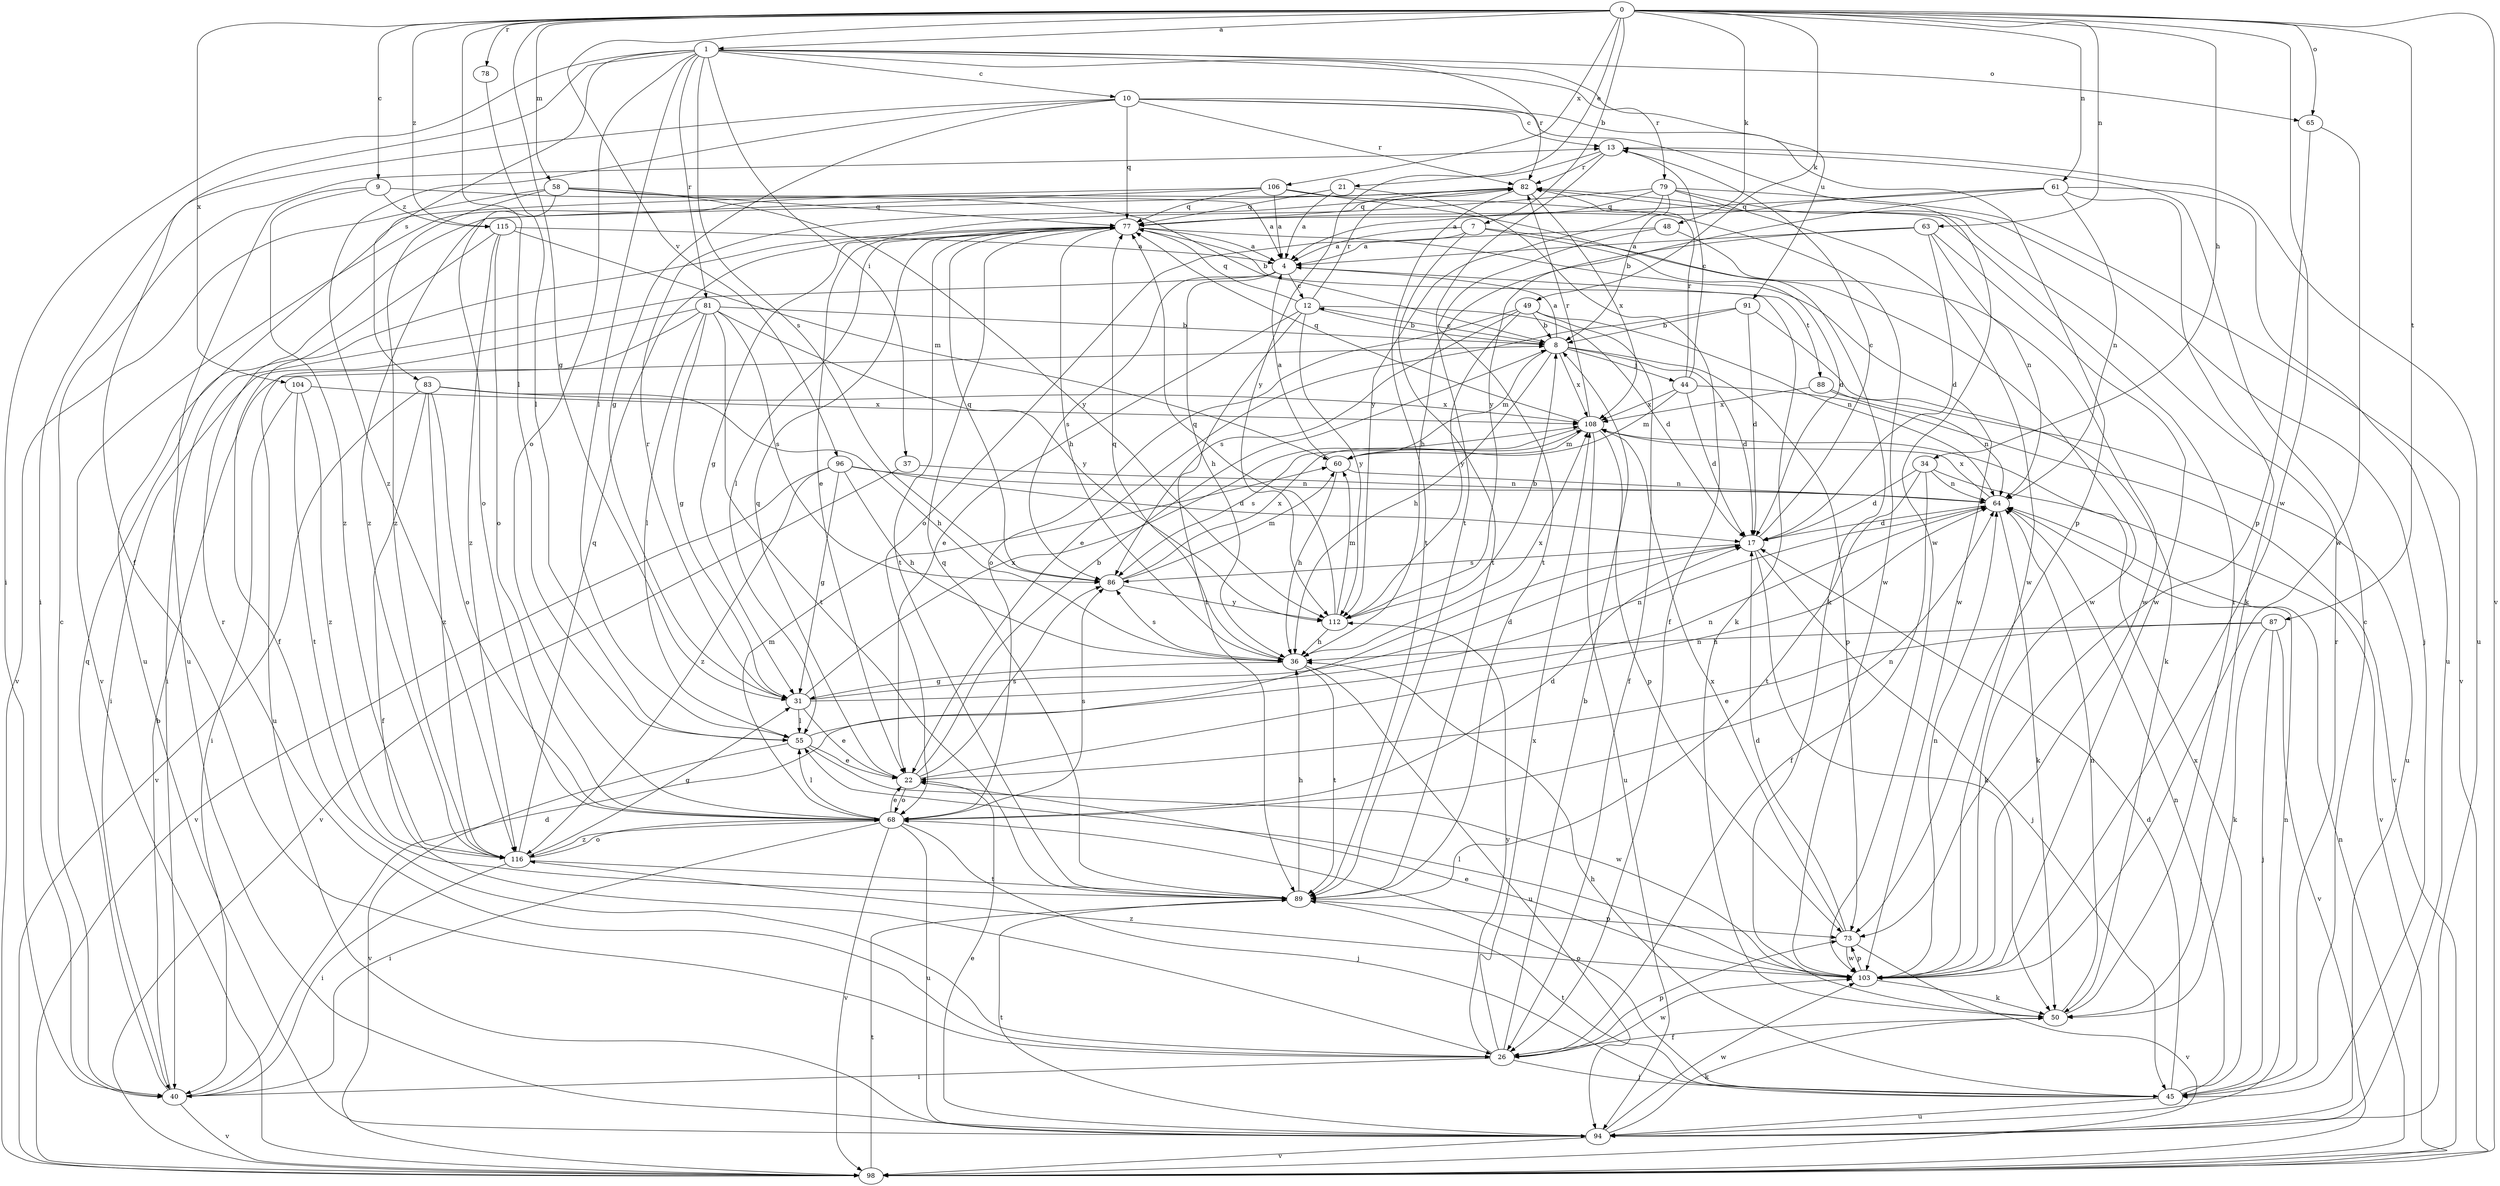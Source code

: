 strict digraph  {
0;
1;
4;
7;
8;
9;
10;
12;
13;
17;
21;
22;
26;
31;
34;
36;
37;
40;
44;
45;
48;
49;
50;
55;
58;
60;
61;
63;
64;
65;
68;
73;
77;
78;
79;
81;
82;
83;
86;
87;
88;
89;
91;
94;
96;
98;
103;
104;
106;
108;
112;
115;
116;
0 -> 1  [label=a];
0 -> 7  [label=b];
0 -> 9  [label=c];
0 -> 21  [label=e];
0 -> 31  [label=g];
0 -> 34  [label=h];
0 -> 48  [label=k];
0 -> 49  [label=k];
0 -> 55  [label=l];
0 -> 58  [label=m];
0 -> 61  [label=n];
0 -> 63  [label=n];
0 -> 65  [label=o];
0 -> 78  [label=r];
0 -> 87  [label=t];
0 -> 96  [label=v];
0 -> 98  [label=v];
0 -> 103  [label=w];
0 -> 104  [label=x];
0 -> 106  [label=x];
0 -> 115  [label=z];
1 -> 10  [label=c];
1 -> 26  [label=f];
1 -> 37  [label=i];
1 -> 40  [label=i];
1 -> 55  [label=l];
1 -> 65  [label=o];
1 -> 68  [label=o];
1 -> 79  [label=r];
1 -> 81  [label=r];
1 -> 82  [label=r];
1 -> 83  [label=s];
1 -> 86  [label=s];
1 -> 91  [label=u];
4 -> 12  [label=c];
4 -> 36  [label=h];
4 -> 40  [label=i];
4 -> 86  [label=s];
4 -> 88  [label=t];
7 -> 4  [label=a];
7 -> 17  [label=d];
7 -> 68  [label=o];
7 -> 89  [label=t];
7 -> 103  [label=w];
8 -> 4  [label=a];
8 -> 12  [label=c];
8 -> 17  [label=d];
8 -> 36  [label=h];
8 -> 44  [label=j];
8 -> 60  [label=m];
8 -> 73  [label=p];
8 -> 108  [label=x];
9 -> 8  [label=b];
9 -> 94  [label=u];
9 -> 115  [label=z];
9 -> 116  [label=z];
10 -> 13  [label=c];
10 -> 31  [label=g];
10 -> 40  [label=i];
10 -> 73  [label=p];
10 -> 77  [label=q];
10 -> 82  [label=r];
10 -> 103  [label=w];
10 -> 116  [label=z];
12 -> 8  [label=b];
12 -> 17  [label=d];
12 -> 22  [label=e];
12 -> 77  [label=q];
12 -> 82  [label=r];
12 -> 89  [label=t];
12 -> 112  [label=y];
13 -> 82  [label=r];
13 -> 89  [label=t];
13 -> 94  [label=u];
13 -> 112  [label=y];
17 -> 13  [label=c];
17 -> 45  [label=j];
17 -> 50  [label=k];
17 -> 86  [label=s];
21 -> 4  [label=a];
21 -> 26  [label=f];
21 -> 77  [label=q];
22 -> 8  [label=b];
22 -> 64  [label=n];
22 -> 68  [label=o];
22 -> 77  [label=q];
22 -> 86  [label=s];
26 -> 8  [label=b];
26 -> 40  [label=i];
26 -> 45  [label=j];
26 -> 73  [label=p];
26 -> 82  [label=r];
26 -> 103  [label=w];
26 -> 108  [label=x];
26 -> 112  [label=y];
31 -> 17  [label=d];
31 -> 22  [label=e];
31 -> 55  [label=l];
31 -> 64  [label=n];
31 -> 82  [label=r];
31 -> 108  [label=x];
34 -> 17  [label=d];
34 -> 26  [label=f];
34 -> 64  [label=n];
34 -> 89  [label=t];
34 -> 98  [label=v];
36 -> 31  [label=g];
36 -> 77  [label=q];
36 -> 86  [label=s];
36 -> 89  [label=t];
36 -> 94  [label=u];
36 -> 108  [label=x];
37 -> 64  [label=n];
37 -> 98  [label=v];
40 -> 8  [label=b];
40 -> 13  [label=c];
40 -> 17  [label=d];
40 -> 77  [label=q];
40 -> 98  [label=v];
44 -> 13  [label=c];
44 -> 17  [label=d];
44 -> 60  [label=m];
44 -> 82  [label=r];
44 -> 98  [label=v];
44 -> 108  [label=x];
45 -> 13  [label=c];
45 -> 17  [label=d];
45 -> 36  [label=h];
45 -> 64  [label=n];
45 -> 68  [label=o];
45 -> 82  [label=r];
45 -> 89  [label=t];
45 -> 94  [label=u];
45 -> 108  [label=x];
48 -> 4  [label=a];
48 -> 89  [label=t];
48 -> 103  [label=w];
49 -> 8  [label=b];
49 -> 26  [label=f];
49 -> 64  [label=n];
49 -> 68  [label=o];
49 -> 86  [label=s];
49 -> 112  [label=y];
50 -> 26  [label=f];
50 -> 64  [label=n];
50 -> 82  [label=r];
55 -> 22  [label=e];
55 -> 64  [label=n];
55 -> 98  [label=v];
55 -> 103  [label=w];
58 -> 4  [label=a];
58 -> 68  [label=o];
58 -> 77  [label=q];
58 -> 98  [label=v];
58 -> 112  [label=y];
58 -> 116  [label=z];
60 -> 4  [label=a];
60 -> 36  [label=h];
60 -> 64  [label=n];
61 -> 4  [label=a];
61 -> 50  [label=k];
61 -> 64  [label=n];
61 -> 77  [label=q];
61 -> 94  [label=u];
61 -> 112  [label=y];
63 -> 4  [label=a];
63 -> 17  [label=d];
63 -> 36  [label=h];
63 -> 64  [label=n];
63 -> 103  [label=w];
64 -> 17  [label=d];
64 -> 50  [label=k];
64 -> 108  [label=x];
65 -> 73  [label=p];
65 -> 103  [label=w];
68 -> 17  [label=d];
68 -> 22  [label=e];
68 -> 40  [label=i];
68 -> 45  [label=j];
68 -> 55  [label=l];
68 -> 60  [label=m];
68 -> 64  [label=n];
68 -> 86  [label=s];
68 -> 94  [label=u];
68 -> 98  [label=v];
68 -> 116  [label=z];
73 -> 17  [label=d];
73 -> 98  [label=v];
73 -> 103  [label=w];
73 -> 108  [label=x];
77 -> 4  [label=a];
77 -> 31  [label=g];
77 -> 36  [label=h];
77 -> 50  [label=k];
77 -> 55  [label=l];
77 -> 89  [label=t];
77 -> 103  [label=w];
78 -> 55  [label=l];
79 -> 8  [label=b];
79 -> 22  [label=e];
79 -> 45  [label=j];
79 -> 77  [label=q];
79 -> 98  [label=v];
79 -> 103  [label=w];
79 -> 112  [label=y];
81 -> 8  [label=b];
81 -> 31  [label=g];
81 -> 40  [label=i];
81 -> 55  [label=l];
81 -> 86  [label=s];
81 -> 89  [label=t];
81 -> 94  [label=u];
81 -> 112  [label=y];
82 -> 77  [label=q];
82 -> 89  [label=t];
82 -> 98  [label=v];
82 -> 108  [label=x];
83 -> 26  [label=f];
83 -> 36  [label=h];
83 -> 68  [label=o];
83 -> 98  [label=v];
83 -> 108  [label=x];
83 -> 116  [label=z];
86 -> 60  [label=m];
86 -> 77  [label=q];
86 -> 108  [label=x];
86 -> 112  [label=y];
87 -> 22  [label=e];
87 -> 36  [label=h];
87 -> 45  [label=j];
87 -> 50  [label=k];
87 -> 98  [label=v];
88 -> 64  [label=n];
88 -> 94  [label=u];
88 -> 108  [label=x];
89 -> 36  [label=h];
89 -> 73  [label=p];
89 -> 77  [label=q];
91 -> 8  [label=b];
91 -> 17  [label=d];
91 -> 22  [label=e];
91 -> 50  [label=k];
94 -> 22  [label=e];
94 -> 50  [label=k];
94 -> 64  [label=n];
94 -> 89  [label=t];
94 -> 98  [label=v];
94 -> 103  [label=w];
96 -> 17  [label=d];
96 -> 31  [label=g];
96 -> 36  [label=h];
96 -> 64  [label=n];
96 -> 98  [label=v];
96 -> 116  [label=z];
98 -> 64  [label=n];
98 -> 89  [label=t];
103 -> 22  [label=e];
103 -> 50  [label=k];
103 -> 55  [label=l];
103 -> 64  [label=n];
103 -> 73  [label=p];
103 -> 116  [label=z];
104 -> 40  [label=i];
104 -> 89  [label=t];
104 -> 108  [label=x];
104 -> 116  [label=z];
106 -> 4  [label=a];
106 -> 50  [label=k];
106 -> 77  [label=q];
106 -> 94  [label=u];
106 -> 103  [label=w];
106 -> 116  [label=z];
108 -> 60  [label=m];
108 -> 73  [label=p];
108 -> 77  [label=q];
108 -> 82  [label=r];
108 -> 86  [label=s];
108 -> 94  [label=u];
112 -> 8  [label=b];
112 -> 36  [label=h];
112 -> 60  [label=m];
112 -> 77  [label=q];
115 -> 4  [label=a];
115 -> 26  [label=f];
115 -> 60  [label=m];
115 -> 68  [label=o];
115 -> 116  [label=z];
116 -> 31  [label=g];
116 -> 40  [label=i];
116 -> 68  [label=o];
116 -> 77  [label=q];
116 -> 89  [label=t];
}
